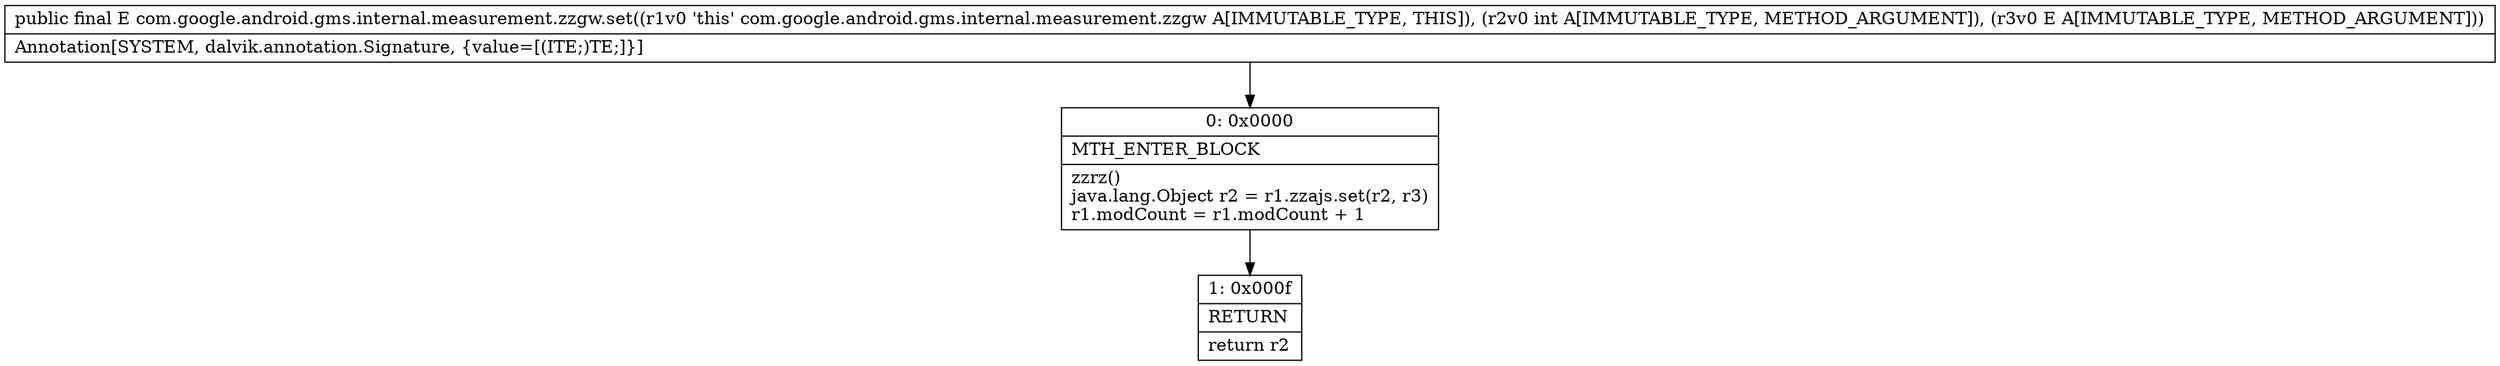 digraph "CFG forcom.google.android.gms.internal.measurement.zzgw.set(ILjava\/lang\/Object;)Ljava\/lang\/Object;" {
Node_0 [shape=record,label="{0\:\ 0x0000|MTH_ENTER_BLOCK\l|zzrz()\ljava.lang.Object r2 = r1.zzajs.set(r2, r3)\lr1.modCount = r1.modCount + 1\l}"];
Node_1 [shape=record,label="{1\:\ 0x000f|RETURN\l|return r2\l}"];
MethodNode[shape=record,label="{public final E com.google.android.gms.internal.measurement.zzgw.set((r1v0 'this' com.google.android.gms.internal.measurement.zzgw A[IMMUTABLE_TYPE, THIS]), (r2v0 int A[IMMUTABLE_TYPE, METHOD_ARGUMENT]), (r3v0 E A[IMMUTABLE_TYPE, METHOD_ARGUMENT]))  | Annotation[SYSTEM, dalvik.annotation.Signature, \{value=[(ITE;)TE;]\}]\l}"];
MethodNode -> Node_0;
Node_0 -> Node_1;
}

